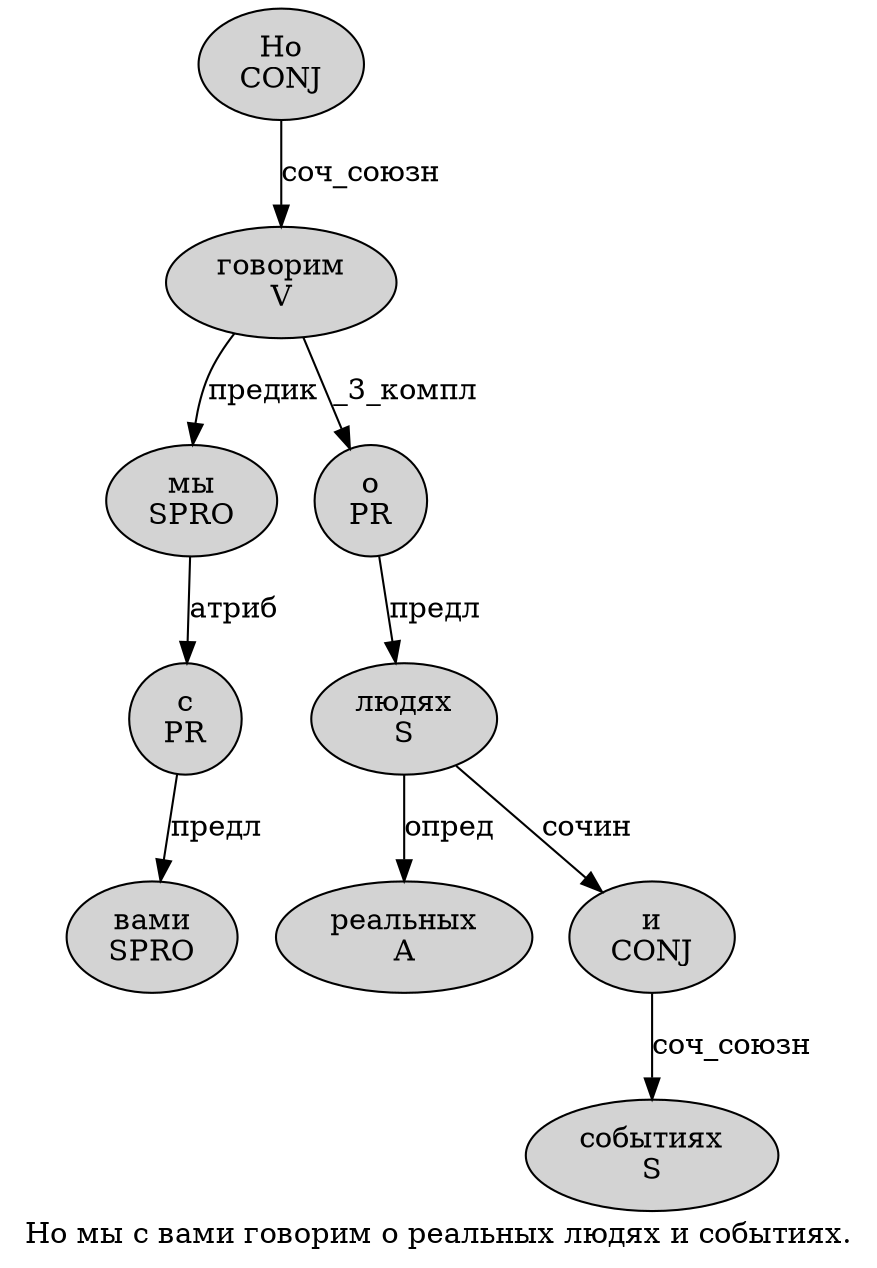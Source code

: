digraph SENTENCE_3473 {
	graph [label="Но мы с вами говорим о реальных людях и событиях."]
	node [style=filled]
		0 [label="Но
CONJ" color="" fillcolor=lightgray penwidth=1 shape=ellipse]
		1 [label="мы
SPRO" color="" fillcolor=lightgray penwidth=1 shape=ellipse]
		2 [label="с
PR" color="" fillcolor=lightgray penwidth=1 shape=ellipse]
		3 [label="вами
SPRO" color="" fillcolor=lightgray penwidth=1 shape=ellipse]
		4 [label="говорим
V" color="" fillcolor=lightgray penwidth=1 shape=ellipse]
		5 [label="о
PR" color="" fillcolor=lightgray penwidth=1 shape=ellipse]
		6 [label="реальных
A" color="" fillcolor=lightgray penwidth=1 shape=ellipse]
		7 [label="людях
S" color="" fillcolor=lightgray penwidth=1 shape=ellipse]
		8 [label="и
CONJ" color="" fillcolor=lightgray penwidth=1 shape=ellipse]
		9 [label="событиях
S" color="" fillcolor=lightgray penwidth=1 shape=ellipse]
			1 -> 2 [label="атриб"]
			7 -> 6 [label="опред"]
			7 -> 8 [label="сочин"]
			2 -> 3 [label="предл"]
			8 -> 9 [label="соч_союзн"]
			0 -> 4 [label="соч_союзн"]
			4 -> 1 [label="предик"]
			4 -> 5 [label="_3_компл"]
			5 -> 7 [label="предл"]
}